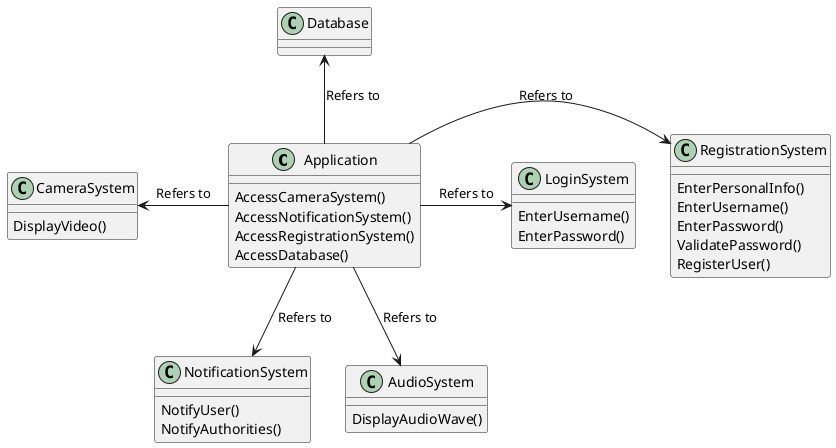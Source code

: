 @startuml

class Application {
    AccessCameraSystem()
    AccessNotificationSystem()
    AccessRegistrationSystem()
    AccessDatabase()
}
class NotificationSystem{
    NotifyUser()
    NotifyAuthorities()
}
class RegistrationSystem{
    EnterPersonalInfo()
    EnterUsername()
    EnterPassword()
    ValidatePassword()
    RegisterUser()
}
class LoginSystem {
EnterUsername()
EnterPassword()
}
class CameraSystem{
    DisplayVideo()
}
class AudioSystem {
    DisplayAudioWave()
}


Application -d-> NotificationSystem : Refers to
Application -> RegistrationSystem : Refers to
Application -> LoginSystem : Refers to
Application -l-> CameraSystem : Refers to
Application -u-> Database : Refers to
Application -d-> AudioSystem : Refers to


@endunml 
